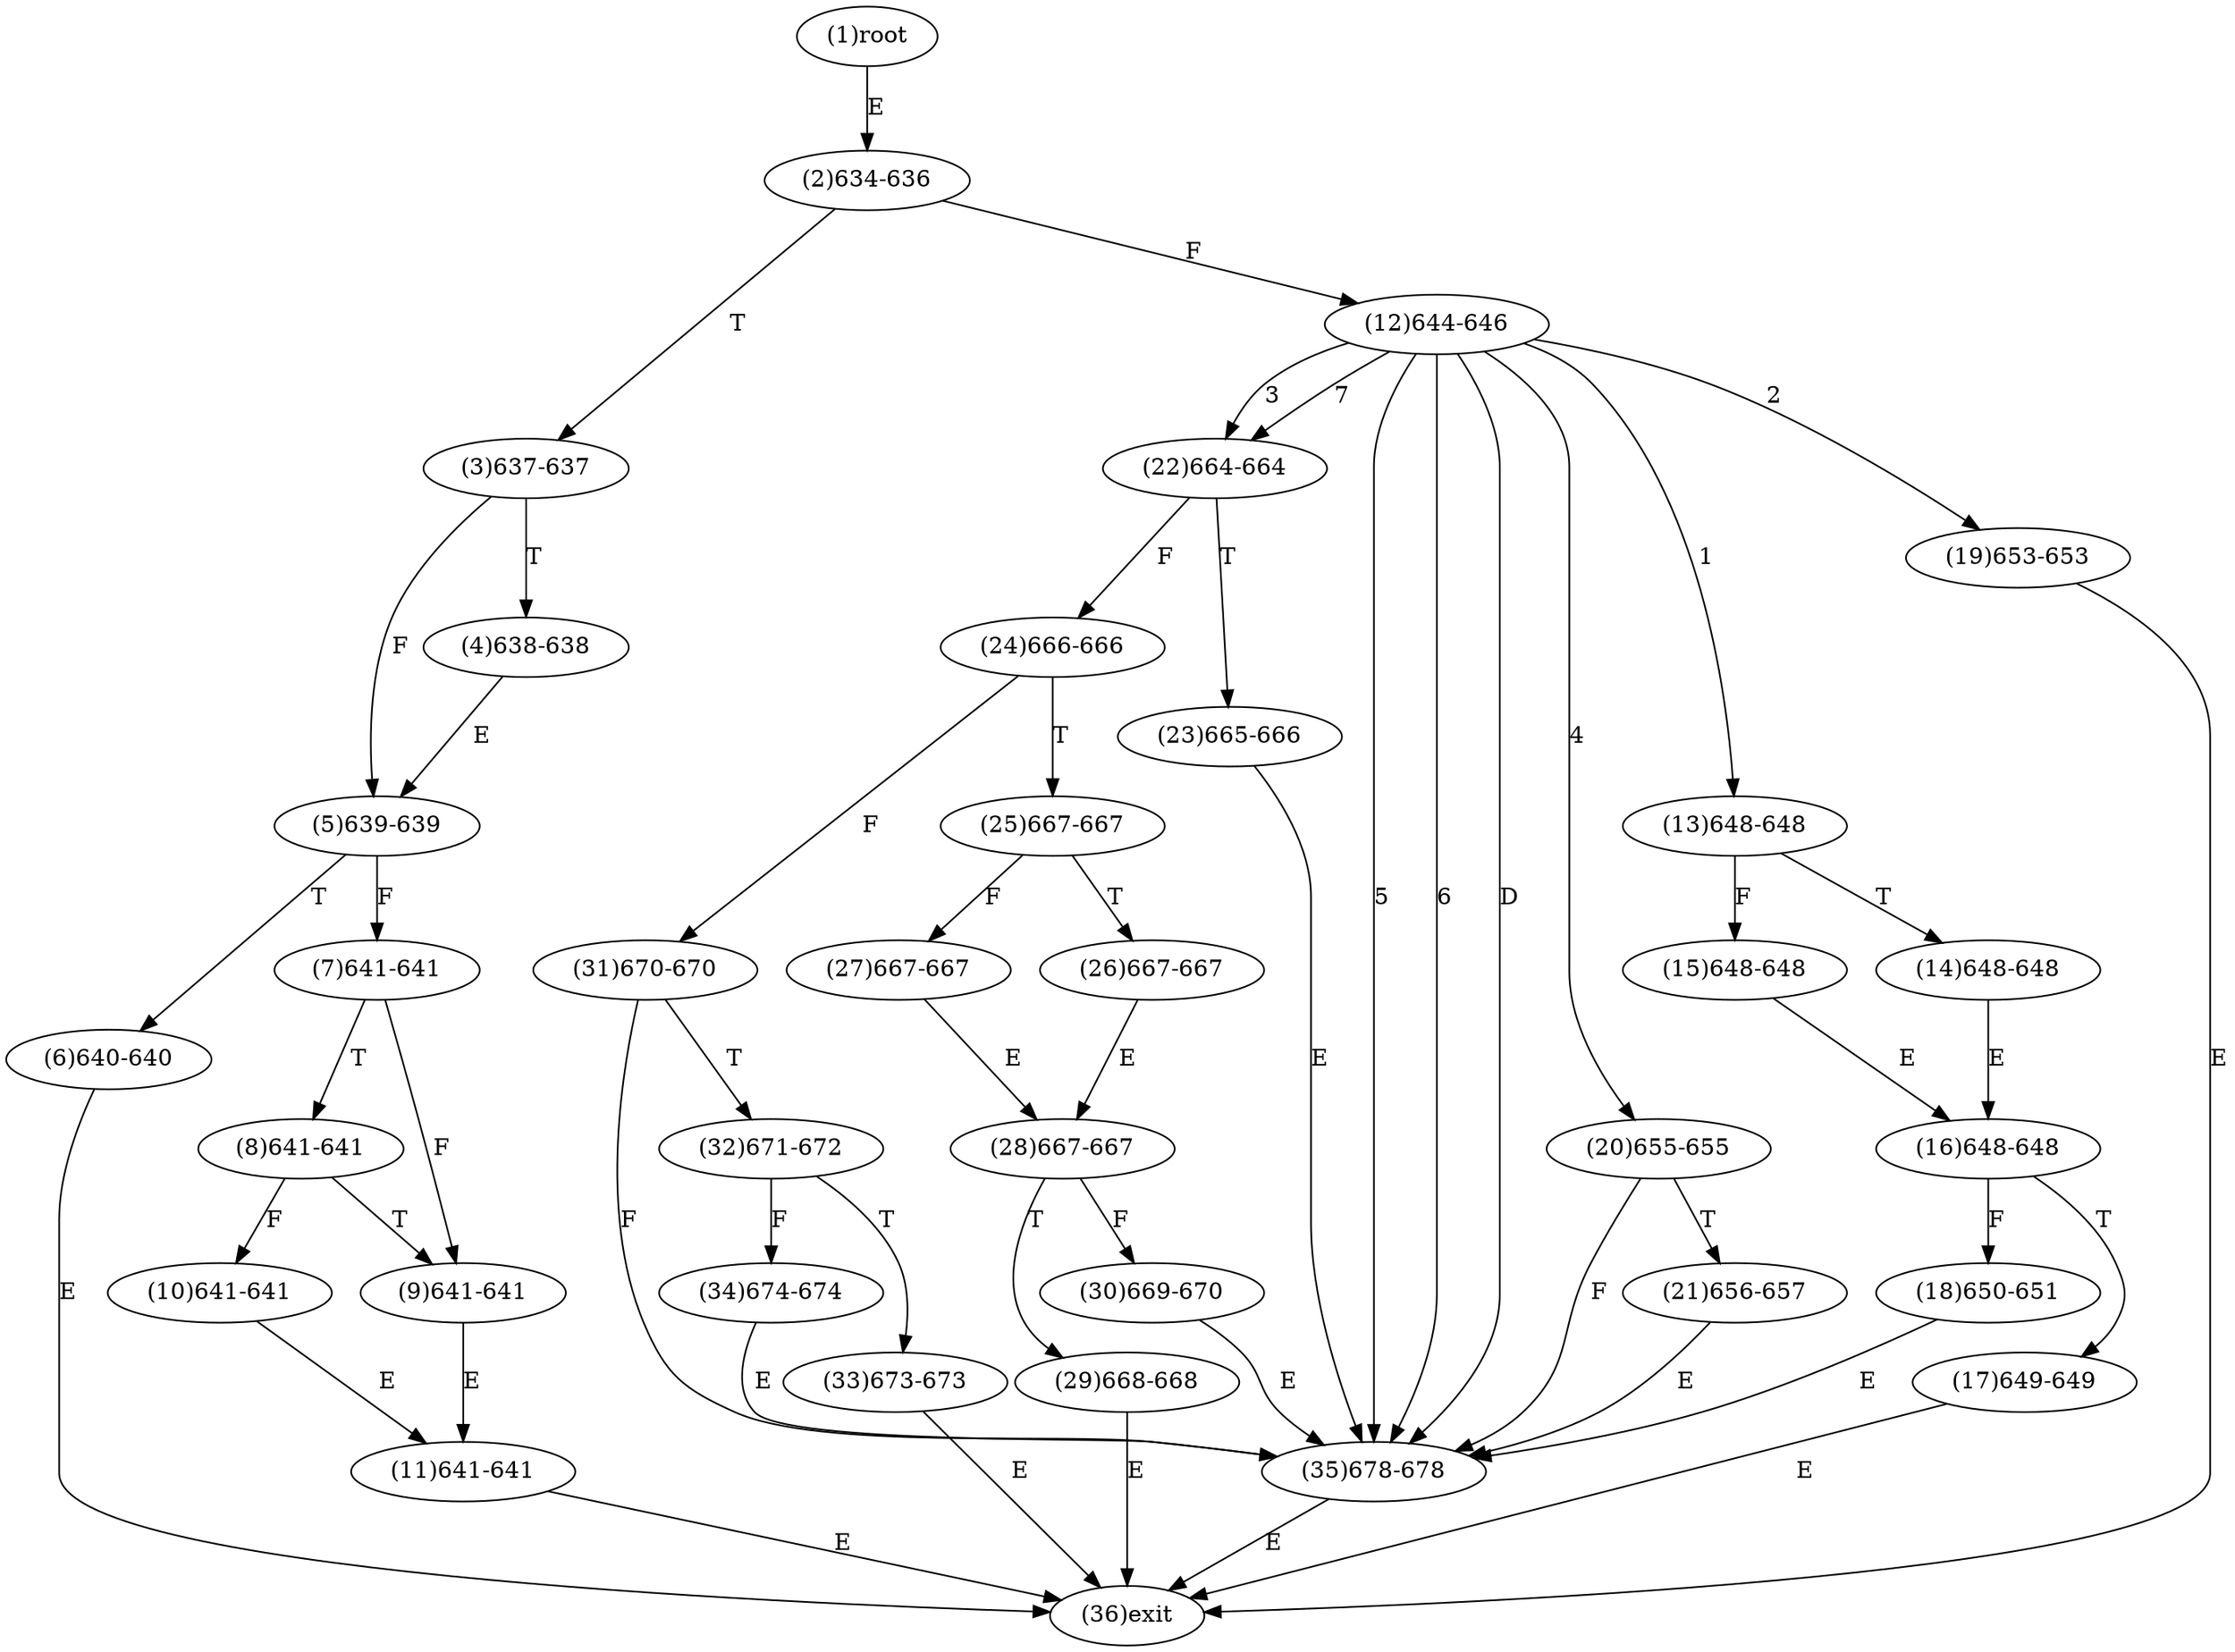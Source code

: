 digraph "" { 
1[ label="(1)root"];
2[ label="(2)634-636"];
3[ label="(3)637-637"];
4[ label="(4)638-638"];
5[ label="(5)639-639"];
6[ label="(6)640-640"];
7[ label="(7)641-641"];
8[ label="(8)641-641"];
9[ label="(9)641-641"];
10[ label="(10)641-641"];
11[ label="(11)641-641"];
12[ label="(12)644-646"];
13[ label="(13)648-648"];
14[ label="(14)648-648"];
15[ label="(15)648-648"];
17[ label="(17)649-649"];
16[ label="(16)648-648"];
19[ label="(19)653-653"];
18[ label="(18)650-651"];
21[ label="(21)656-657"];
20[ label="(20)655-655"];
23[ label="(23)665-666"];
22[ label="(22)664-664"];
25[ label="(25)667-667"];
24[ label="(24)666-666"];
27[ label="(27)667-667"];
26[ label="(26)667-667"];
29[ label="(29)668-668"];
28[ label="(28)667-667"];
31[ label="(31)670-670"];
30[ label="(30)669-670"];
34[ label="(34)674-674"];
35[ label="(35)678-678"];
32[ label="(32)671-672"];
33[ label="(33)673-673"];
36[ label="(36)exit"];
1->2[ label="E"];
2->12[ label="F"];
2->3[ label="T"];
3->5[ label="F"];
3->4[ label="T"];
4->5[ label="E"];
5->7[ label="F"];
5->6[ label="T"];
6->36[ label="E"];
7->9[ label="F"];
7->8[ label="T"];
8->10[ label="F"];
8->9[ label="T"];
9->11[ label="E"];
10->11[ label="E"];
11->36[ label="E"];
12->13[ label="1"];
12->19[ label="2"];
12->22[ label="3"];
12->20[ label="4"];
12->35[ label="5"];
12->35[ label="6"];
12->22[ label="7"];
12->35[ label="D"];
13->15[ label="F"];
13->14[ label="T"];
14->16[ label="E"];
15->16[ label="E"];
16->18[ label="F"];
16->17[ label="T"];
17->36[ label="E"];
18->35[ label="E"];
19->36[ label="E"];
20->35[ label="F"];
20->21[ label="T"];
21->35[ label="E"];
22->24[ label="F"];
22->23[ label="T"];
23->35[ label="E"];
24->31[ label="F"];
24->25[ label="T"];
25->27[ label="F"];
25->26[ label="T"];
26->28[ label="E"];
27->28[ label="E"];
28->30[ label="F"];
28->29[ label="T"];
29->36[ label="E"];
30->35[ label="E"];
31->35[ label="F"];
31->32[ label="T"];
32->34[ label="F"];
32->33[ label="T"];
33->36[ label="E"];
34->35[ label="E"];
35->36[ label="E"];
}